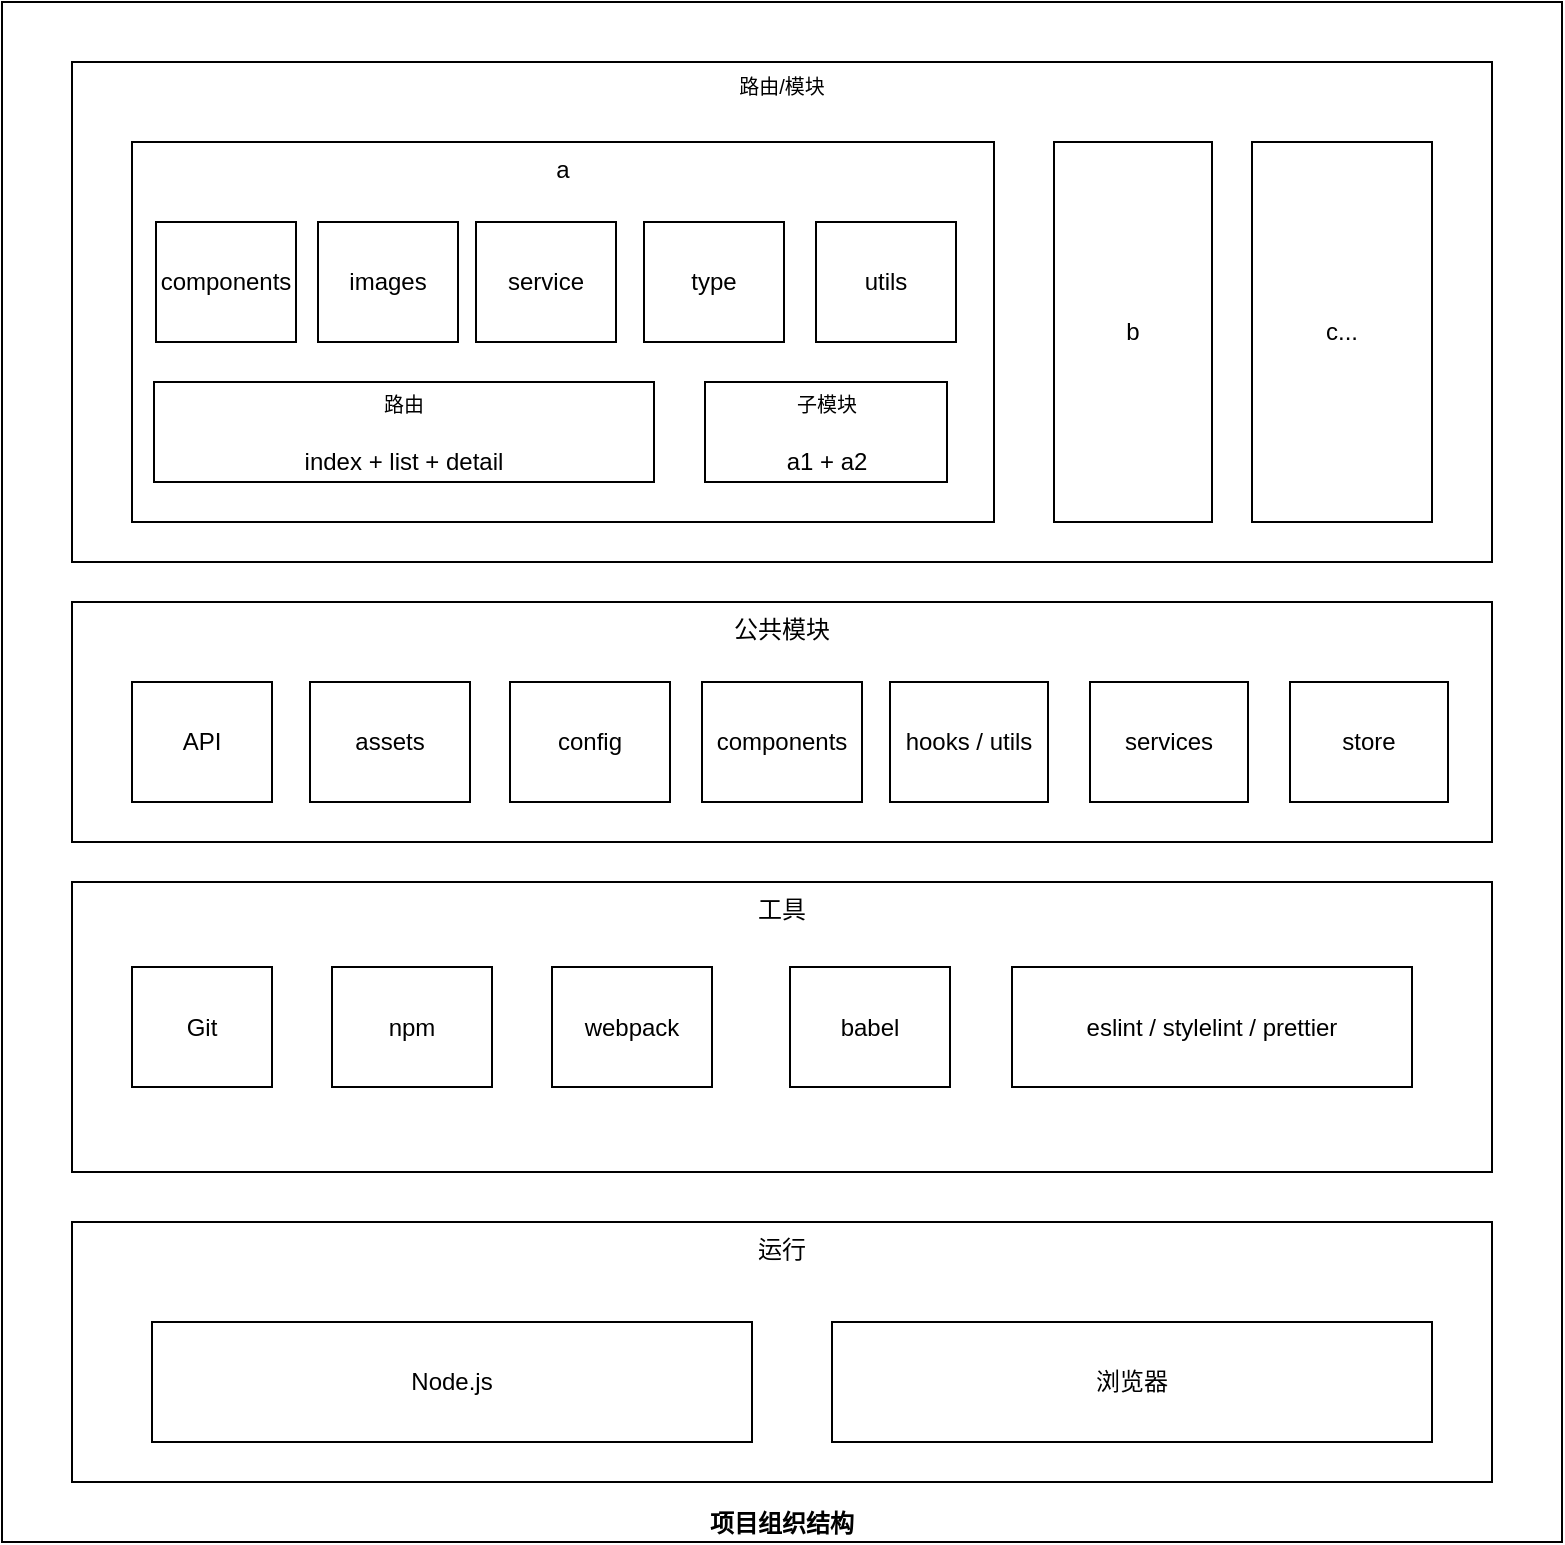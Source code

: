 <mxfile version="16.0.2" type="device"><diagram id="YUGTQ2gzkcZ393hAJvsO" name="第 1 页"><mxGraphModel dx="1426" dy="852" grid="1" gridSize="10" guides="1" tooltips="1" connect="1" arrows="1" fold="1" page="1" pageScale="1" pageWidth="827" pageHeight="1169" math="0" shadow="0"><root><mxCell id="0"/><mxCell id="1" parent="0"/><mxCell id="-q5vtBXZpuVA2tRcrBWg-46" value="&lt;b&gt;&lt;font style=&quot;font-size: 12px&quot;&gt;项目组织结构&lt;/font&gt;&lt;/b&gt;" style="rounded=0;whiteSpace=wrap;html=1;fontSize=10;fillColor=none;verticalAlign=bottom;" vertex="1" parent="1"><mxGeometry x="30" y="20" width="780" height="770" as="geometry"/></mxCell><mxCell id="-q5vtBXZpuVA2tRcrBWg-47" value="运行" style="rounded=0;whiteSpace=wrap;html=1;labelPosition=center;verticalLabelPosition=middle;align=center;verticalAlign=top;horizontal=1;" vertex="1" parent="1"><mxGeometry x="65" y="630" width="710" height="130" as="geometry"/></mxCell><mxCell id="-q5vtBXZpuVA2tRcrBWg-48" value="工具" style="rounded=0;whiteSpace=wrap;html=1;verticalAlign=top;" vertex="1" parent="1"><mxGeometry x="65" y="460" width="710" height="145" as="geometry"/></mxCell><mxCell id="-q5vtBXZpuVA2tRcrBWg-49" value="公共模块" style="rounded=0;whiteSpace=wrap;html=1;verticalAlign=top;" vertex="1" parent="1"><mxGeometry x="65" y="320" width="710" height="120" as="geometry"/></mxCell><mxCell id="-q5vtBXZpuVA2tRcrBWg-50" value="Git" style="rounded=0;whiteSpace=wrap;html=1;" vertex="1" parent="1"><mxGeometry x="95" y="502.5" width="70" height="60" as="geometry"/></mxCell><mxCell id="-q5vtBXZpuVA2tRcrBWg-51" value="Node.js" style="rounded=0;whiteSpace=wrap;html=1;" vertex="1" parent="1"><mxGeometry x="105" y="680" width="300" height="60" as="geometry"/></mxCell><mxCell id="-q5vtBXZpuVA2tRcrBWg-52" value="浏览器" style="rounded=0;whiteSpace=wrap;html=1;" vertex="1" parent="1"><mxGeometry x="445" y="680" width="300" height="60" as="geometry"/></mxCell><mxCell id="-q5vtBXZpuVA2tRcrBWg-53" value="npm" style="rounded=0;whiteSpace=wrap;html=1;" vertex="1" parent="1"><mxGeometry x="195" y="502.5" width="80" height="60" as="geometry"/></mxCell><mxCell id="-q5vtBXZpuVA2tRcrBWg-54" value="webpack" style="rounded=0;whiteSpace=wrap;html=1;" vertex="1" parent="1"><mxGeometry x="305" y="502.5" width="80" height="60" as="geometry"/></mxCell><mxCell id="-q5vtBXZpuVA2tRcrBWg-55" value="babel" style="rounded=0;whiteSpace=wrap;html=1;" vertex="1" parent="1"><mxGeometry x="424" y="502.5" width="80" height="60" as="geometry"/></mxCell><mxCell id="-q5vtBXZpuVA2tRcrBWg-56" value="eslint / stylelint / prettier" style="rounded=0;whiteSpace=wrap;html=1;" vertex="1" parent="1"><mxGeometry x="535" y="502.5" width="200" height="60" as="geometry"/></mxCell><mxCell id="-q5vtBXZpuVA2tRcrBWg-57" value="API" style="rounded=0;whiteSpace=wrap;html=1;" vertex="1" parent="1"><mxGeometry x="95" y="360" width="70" height="60" as="geometry"/></mxCell><mxCell id="-q5vtBXZpuVA2tRcrBWg-58" value="assets" style="rounded=0;whiteSpace=wrap;html=1;" vertex="1" parent="1"><mxGeometry x="184" y="360" width="80" height="60" as="geometry"/></mxCell><mxCell id="-q5vtBXZpuVA2tRcrBWg-59" value="config" style="rounded=0;whiteSpace=wrap;html=1;" vertex="1" parent="1"><mxGeometry x="284" y="360" width="80" height="60" as="geometry"/></mxCell><mxCell id="-q5vtBXZpuVA2tRcrBWg-60" value="components" style="rounded=0;whiteSpace=wrap;html=1;" vertex="1" parent="1"><mxGeometry x="380" y="360" width="80" height="60" as="geometry"/></mxCell><mxCell id="-q5vtBXZpuVA2tRcrBWg-61" value="hooks / utils" style="rounded=0;whiteSpace=wrap;html=1;" vertex="1" parent="1"><mxGeometry x="474" y="360" width="79" height="60" as="geometry"/></mxCell><mxCell id="-q5vtBXZpuVA2tRcrBWg-62" value="services" style="rounded=0;whiteSpace=wrap;html=1;" vertex="1" parent="1"><mxGeometry x="574" y="360" width="79" height="60" as="geometry"/></mxCell><mxCell id="-q5vtBXZpuVA2tRcrBWg-63" value="store" style="rounded=0;whiteSpace=wrap;html=1;" vertex="1" parent="1"><mxGeometry x="674" y="360" width="79" height="60" as="geometry"/></mxCell><mxCell id="-q5vtBXZpuVA2tRcrBWg-64" value="路由/模块" style="rounded=0;whiteSpace=wrap;html=1;fontSize=10;verticalAlign=top;" vertex="1" parent="1"><mxGeometry x="65" y="50" width="710" height="250" as="geometry"/></mxCell><mxCell id="-q5vtBXZpuVA2tRcrBWg-65" value="a" style="rounded=0;whiteSpace=wrap;html=1;verticalAlign=top;" vertex="1" parent="1"><mxGeometry x="95" y="90" width="431" height="190" as="geometry"/></mxCell><mxCell id="-q5vtBXZpuVA2tRcrBWg-66" value="b" style="rounded=0;whiteSpace=wrap;html=1;" vertex="1" parent="1"><mxGeometry x="556" y="90" width="79" height="190" as="geometry"/></mxCell><mxCell id="-q5vtBXZpuVA2tRcrBWg-67" value="c..." style="rounded=0;whiteSpace=wrap;html=1;" vertex="1" parent="1"><mxGeometry x="655" y="90" width="90" height="190" as="geometry"/></mxCell><mxCell id="-q5vtBXZpuVA2tRcrBWg-68" value="components" style="rounded=0;whiteSpace=wrap;html=1;" vertex="1" parent="1"><mxGeometry x="107" y="130" width="70" height="60" as="geometry"/></mxCell><mxCell id="-q5vtBXZpuVA2tRcrBWg-69" value="images" style="rounded=0;whiteSpace=wrap;html=1;" vertex="1" parent="1"><mxGeometry x="188" y="130" width="70" height="60" as="geometry"/></mxCell><mxCell id="-q5vtBXZpuVA2tRcrBWg-70" value="service" style="rounded=0;whiteSpace=wrap;html=1;" vertex="1" parent="1"><mxGeometry x="267" y="130" width="70" height="60" as="geometry"/></mxCell><mxCell id="-q5vtBXZpuVA2tRcrBWg-71" value="type" style="rounded=0;whiteSpace=wrap;html=1;" vertex="1" parent="1"><mxGeometry x="351" y="130" width="70" height="60" as="geometry"/></mxCell><mxCell id="-q5vtBXZpuVA2tRcrBWg-72" value="utils" style="rounded=0;whiteSpace=wrap;html=1;" vertex="1" parent="1"><mxGeometry x="437" y="130" width="70" height="60" as="geometry"/></mxCell><mxCell id="-q5vtBXZpuVA2tRcrBWg-73" value="&lt;font style=&quot;font-size: 10px&quot;&gt;子模块&lt;br&gt;&lt;br&gt;&lt;/font&gt;a1 + a2" style="rounded=0;whiteSpace=wrap;html=1;" vertex="1" parent="1"><mxGeometry x="381.5" y="210" width="121" height="50" as="geometry"/></mxCell><mxCell id="-q5vtBXZpuVA2tRcrBWg-74" value="&lt;font style=&quot;font-size: 10px&quot;&gt;路由&lt;/font&gt;&lt;br&gt;&lt;br&gt;index + list + detail" style="rounded=0;whiteSpace=wrap;html=1;" vertex="1" parent="1"><mxGeometry x="106" y="210" width="250" height="50" as="geometry"/></mxCell></root></mxGraphModel></diagram></mxfile>